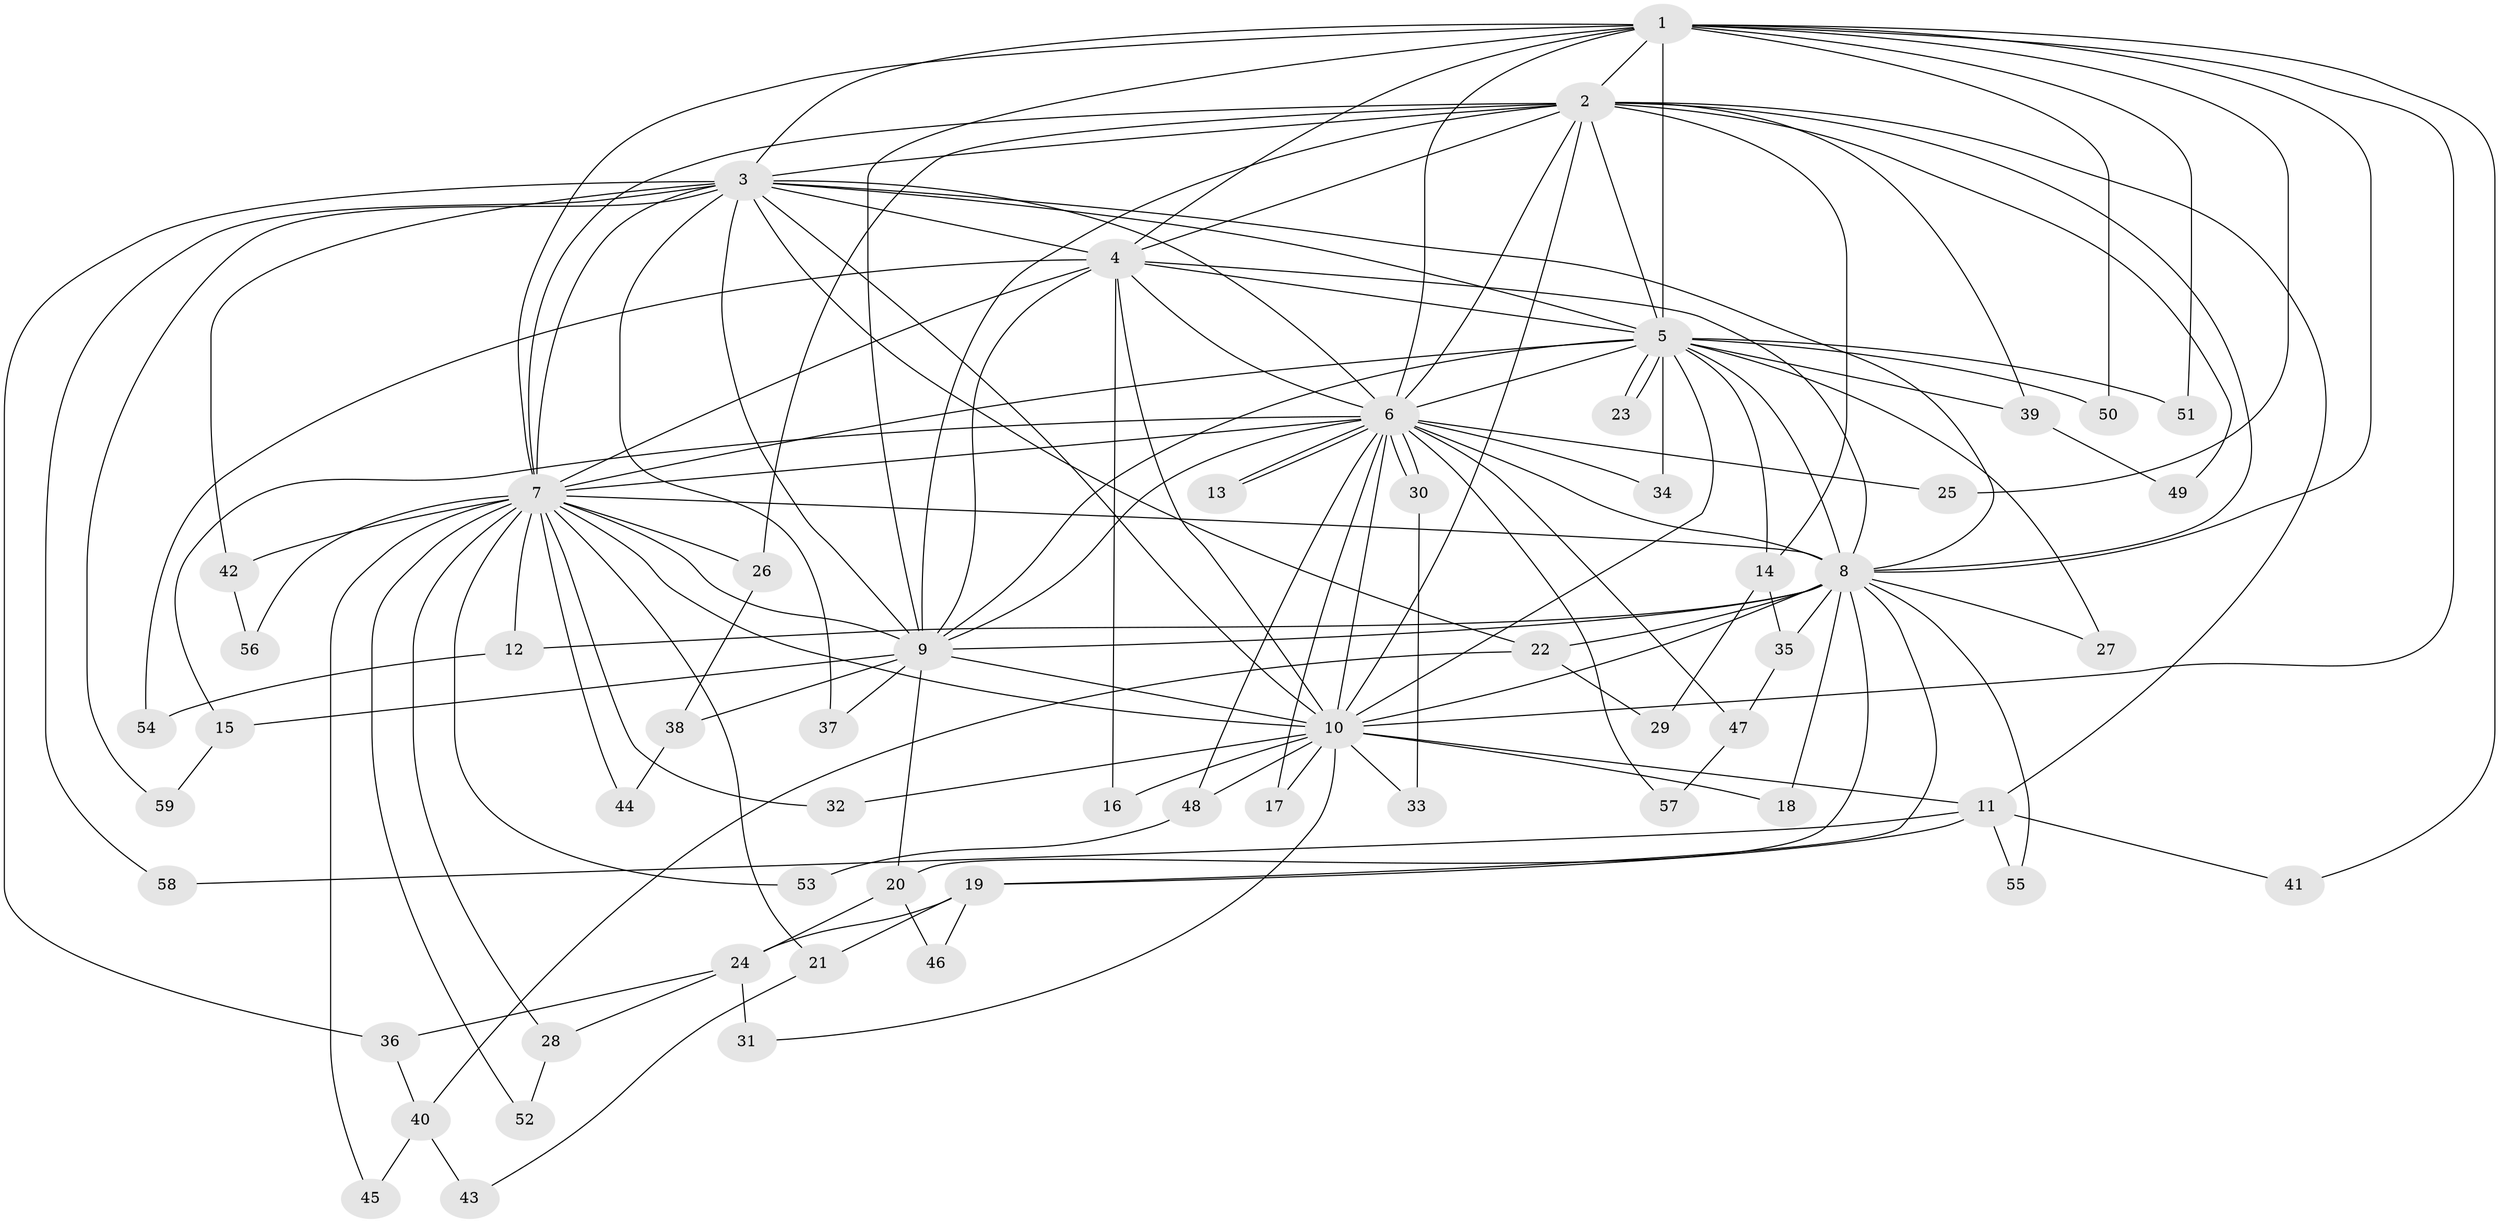 // coarse degree distribution, {14: 0.024390243902439025, 19: 0.024390243902439025, 11: 0.024390243902439025, 16: 0.024390243902439025, 1: 0.0975609756097561, 3: 0.12195121951219512, 2: 0.5609756097560976, 4: 0.024390243902439025, 5: 0.024390243902439025, 6: 0.024390243902439025, 9: 0.024390243902439025, 7: 0.024390243902439025}
// Generated by graph-tools (version 1.1) at 2025/47/03/04/25 21:47:03]
// undirected, 59 vertices, 143 edges
graph export_dot {
graph [start="1"]
  node [color=gray90,style=filled];
  1;
  2;
  3;
  4;
  5;
  6;
  7;
  8;
  9;
  10;
  11;
  12;
  13;
  14;
  15;
  16;
  17;
  18;
  19;
  20;
  21;
  22;
  23;
  24;
  25;
  26;
  27;
  28;
  29;
  30;
  31;
  32;
  33;
  34;
  35;
  36;
  37;
  38;
  39;
  40;
  41;
  42;
  43;
  44;
  45;
  46;
  47;
  48;
  49;
  50;
  51;
  52;
  53;
  54;
  55;
  56;
  57;
  58;
  59;
  1 -- 2;
  1 -- 3;
  1 -- 4;
  1 -- 5;
  1 -- 6;
  1 -- 7;
  1 -- 8;
  1 -- 9;
  1 -- 10;
  1 -- 25;
  1 -- 41;
  1 -- 50;
  1 -- 51;
  2 -- 3;
  2 -- 4;
  2 -- 5;
  2 -- 6;
  2 -- 7;
  2 -- 8;
  2 -- 9;
  2 -- 10;
  2 -- 11;
  2 -- 14;
  2 -- 26;
  2 -- 39;
  2 -- 49;
  3 -- 4;
  3 -- 5;
  3 -- 6;
  3 -- 7;
  3 -- 8;
  3 -- 9;
  3 -- 10;
  3 -- 22;
  3 -- 36;
  3 -- 37;
  3 -- 42;
  3 -- 58;
  3 -- 59;
  4 -- 5;
  4 -- 6;
  4 -- 7;
  4 -- 8;
  4 -- 9;
  4 -- 10;
  4 -- 16;
  4 -- 54;
  5 -- 6;
  5 -- 7;
  5 -- 8;
  5 -- 9;
  5 -- 10;
  5 -- 14;
  5 -- 23;
  5 -- 23;
  5 -- 27;
  5 -- 34;
  5 -- 39;
  5 -- 50;
  5 -- 51;
  6 -- 7;
  6 -- 8;
  6 -- 9;
  6 -- 10;
  6 -- 13;
  6 -- 13;
  6 -- 15;
  6 -- 17;
  6 -- 25;
  6 -- 30;
  6 -- 30;
  6 -- 34;
  6 -- 47;
  6 -- 48;
  6 -- 57;
  7 -- 8;
  7 -- 9;
  7 -- 10;
  7 -- 12;
  7 -- 21;
  7 -- 26;
  7 -- 28;
  7 -- 32;
  7 -- 42;
  7 -- 44;
  7 -- 45;
  7 -- 52;
  7 -- 53;
  7 -- 56;
  8 -- 9;
  8 -- 10;
  8 -- 12;
  8 -- 18;
  8 -- 19;
  8 -- 20;
  8 -- 22;
  8 -- 27;
  8 -- 35;
  8 -- 55;
  9 -- 10;
  9 -- 15;
  9 -- 20;
  9 -- 37;
  9 -- 38;
  10 -- 11;
  10 -- 16;
  10 -- 17;
  10 -- 18;
  10 -- 31;
  10 -- 32;
  10 -- 33;
  10 -- 48;
  11 -- 19;
  11 -- 41;
  11 -- 55;
  11 -- 58;
  12 -- 54;
  14 -- 29;
  14 -- 35;
  15 -- 59;
  19 -- 21;
  19 -- 24;
  19 -- 46;
  20 -- 24;
  20 -- 46;
  21 -- 43;
  22 -- 29;
  22 -- 40;
  24 -- 28;
  24 -- 31;
  24 -- 36;
  26 -- 38;
  28 -- 52;
  30 -- 33;
  35 -- 47;
  36 -- 40;
  38 -- 44;
  39 -- 49;
  40 -- 43;
  40 -- 45;
  42 -- 56;
  47 -- 57;
  48 -- 53;
}
